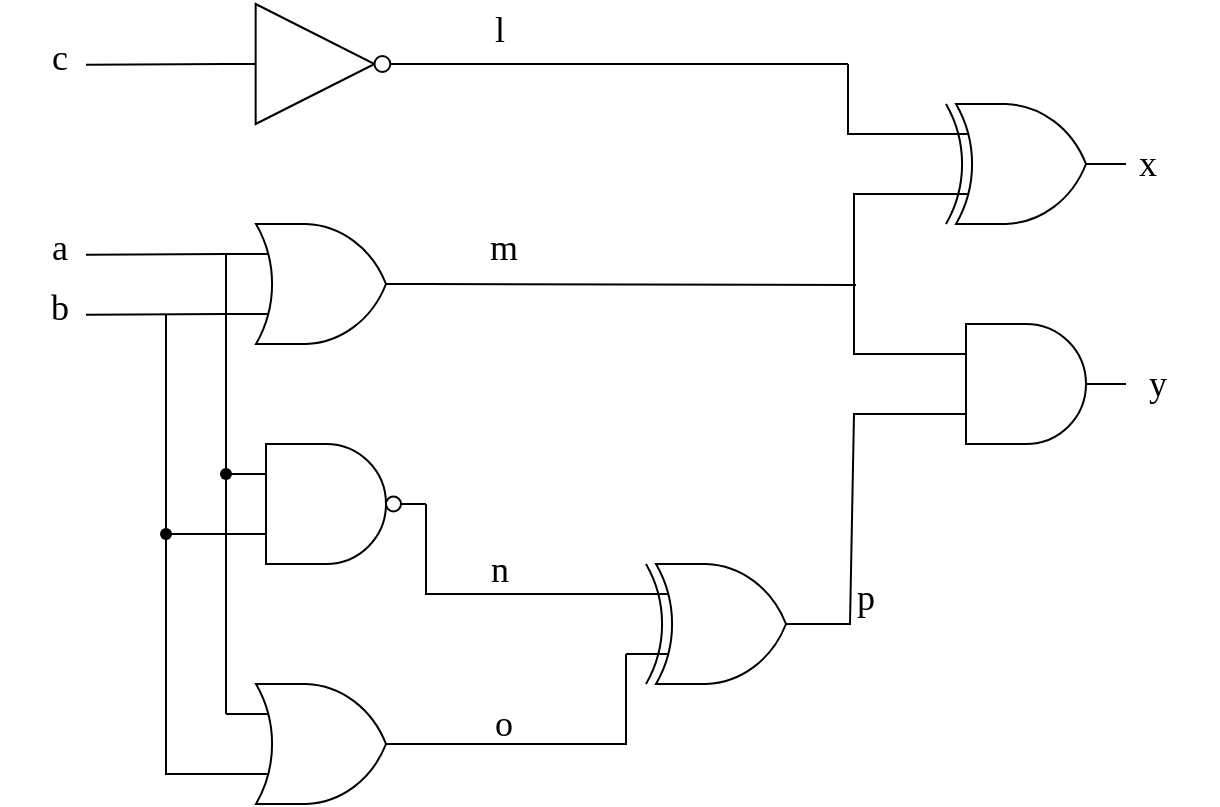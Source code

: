 <mxfile version="23.0.2" type="device">
  <diagram name="Page-1" id="8_DUxyT_L_gy8EFNLQId">
    <mxGraphModel dx="864" dy="556" grid="0" gridSize="10" guides="1" tooltips="1" connect="1" arrows="1" fold="1" page="1" pageScale="1" pageWidth="850" pageHeight="1100" math="0" shadow="0">
      <root>
        <mxCell id="0" />
        <mxCell id="1" parent="0" />
        <mxCell id="KLl_sFaSeSqgi3-G7QuZ-60" style="edgeStyle=none;rounded=0;orthogonalLoop=1;jettySize=auto;html=1;exitX=0;exitY=0.5;exitDx=0;exitDy=0;endArrow=none;endFill=0;" parent="1" edge="1">
          <mxGeometry relative="1" as="geometry">
            <mxPoint x="213" y="327.333" as="targetPoint" />
            <mxPoint x="283" y="327" as="sourcePoint" />
          </mxGeometry>
        </mxCell>
        <mxCell id="KLl_sFaSeSqgi3-G7QuZ-61" style="edgeStyle=none;rounded=0;orthogonalLoop=1;jettySize=auto;html=1;exitX=0;exitY=0.25;exitDx=0;exitDy=0;exitPerimeter=0;endArrow=none;endFill=0;" parent="1" source="KLl_sFaSeSqgi3-G7QuZ-13" edge="1">
          <mxGeometry relative="1" as="geometry">
            <mxPoint x="213" y="422.333" as="targetPoint" />
          </mxGeometry>
        </mxCell>
        <mxCell id="KLl_sFaSeSqgi3-G7QuZ-62" style="edgeStyle=none;rounded=0;orthogonalLoop=1;jettySize=auto;html=1;exitX=0;exitY=0.75;exitDx=0;exitDy=0;exitPerimeter=0;endArrow=none;endFill=0;" parent="1" source="KLl_sFaSeSqgi3-G7QuZ-13" edge="1">
          <mxGeometry relative="1" as="geometry">
            <mxPoint x="213" y="452.333" as="targetPoint" />
          </mxGeometry>
        </mxCell>
        <mxCell id="KLl_sFaSeSqgi3-G7QuZ-76" style="edgeStyle=none;rounded=0;orthogonalLoop=1;jettySize=auto;html=1;exitX=0;exitY=0.25;exitDx=0;exitDy=0;exitPerimeter=0;endArrow=none;endFill=0;" parent="1" source="KLl_sFaSeSqgi3-G7QuZ-14" edge="1">
          <mxGeometry relative="1" as="geometry">
            <mxPoint x="594" y="327" as="targetPoint" />
            <Array as="points">
              <mxPoint x="594" y="362" />
            </Array>
          </mxGeometry>
        </mxCell>
        <mxCell id="KLl_sFaSeSqgi3-G7QuZ-78" style="edgeStyle=none;rounded=0;orthogonalLoop=1;jettySize=auto;html=1;exitX=0;exitY=0.75;exitDx=0;exitDy=0;exitPerimeter=0;endArrow=none;endFill=0;" parent="1" source="KLl_sFaSeSqgi3-G7QuZ-14" edge="1">
          <mxGeometry relative="1" as="geometry">
            <mxPoint x="597" y="437" as="targetPoint" />
            <Array as="points">
              <mxPoint x="597" y="392" />
            </Array>
          </mxGeometry>
        </mxCell>
        <mxCell id="KLl_sFaSeSqgi3-G7QuZ-14" value="" style="verticalLabelPosition=bottom;shadow=0;dashed=0;align=center;html=1;verticalAlign=top;shape=mxgraph.electrical.logic_gates.logic_gate;operation=xor;" parent="1" vertex="1">
          <mxGeometry x="633" y="347" width="100" height="60" as="geometry" />
        </mxCell>
        <mxCell id="KLl_sFaSeSqgi3-G7QuZ-15" value="" style="verticalLabelPosition=bottom;shadow=0;dashed=0;align=center;html=1;verticalAlign=top;shape=mxgraph.electrical.logic_gates.logic_gate;operation=xor;" parent="1" vertex="1">
          <mxGeometry x="483" y="577" width="100" height="60" as="geometry" />
        </mxCell>
        <mxCell id="KLl_sFaSeSqgi3-G7QuZ-68" style="edgeStyle=none;rounded=0;orthogonalLoop=1;jettySize=auto;html=1;exitX=0;exitY=0.25;exitDx=0;exitDy=0;exitPerimeter=0;endArrow=none;endFill=0;" parent="1" source="KLl_sFaSeSqgi3-G7QuZ-16" edge="1">
          <mxGeometry relative="1" as="geometry">
            <mxPoint x="283" y="531" as="targetPoint" />
          </mxGeometry>
        </mxCell>
        <mxCell id="KLl_sFaSeSqgi3-G7QuZ-69" style="edgeStyle=none;rounded=0;orthogonalLoop=1;jettySize=auto;html=1;exitX=0;exitY=0.75;exitDx=0;exitDy=0;exitPerimeter=0;endArrow=none;endFill=0;" parent="1" source="KLl_sFaSeSqgi3-G7QuZ-16" edge="1">
          <mxGeometry relative="1" as="geometry">
            <mxPoint x="253" y="562" as="targetPoint" />
            <Array as="points">
              <mxPoint x="253" y="682" />
            </Array>
          </mxGeometry>
        </mxCell>
        <mxCell id="KLl_sFaSeSqgi3-G7QuZ-16" value="" style="verticalLabelPosition=bottom;shadow=0;dashed=0;align=center;html=1;verticalAlign=top;shape=mxgraph.electrical.logic_gates.logic_gate;operation=or;" parent="1" vertex="1">
          <mxGeometry x="283" y="637" width="100" height="60" as="geometry" />
        </mxCell>
        <mxCell id="KLl_sFaSeSqgi3-G7QuZ-63" style="edgeStyle=none;rounded=0;orthogonalLoop=1;jettySize=auto;html=1;exitX=0;exitY=0.25;exitDx=0;exitDy=0;exitPerimeter=0;endArrow=none;endFill=0;" parent="1" source="KLl_sFaSeSqgi3-G7QuZ-13" edge="1">
          <mxGeometry relative="1" as="geometry">
            <mxPoint x="283" y="427" as="targetPoint" />
          </mxGeometry>
        </mxCell>
        <mxCell id="KLl_sFaSeSqgi3-G7QuZ-64" style="edgeStyle=none;rounded=0;orthogonalLoop=1;jettySize=auto;html=1;exitDx=0;exitDy=0;exitPerimeter=0;jumpSize=6;endArrow=none;endFill=0;endSize=5;" parent="1" source="KLl_sFaSeSqgi3-G7QuZ-72" edge="1">
          <mxGeometry relative="1" as="geometry">
            <mxPoint x="253" y="452" as="targetPoint" />
            <mxPoint x="253" y="557" as="sourcePoint" />
            <Array as="points" />
          </mxGeometry>
        </mxCell>
        <mxCell id="KLl_sFaSeSqgi3-G7QuZ-17" value="" style="verticalLabelPosition=bottom;shadow=0;dashed=0;align=center;html=1;verticalAlign=top;shape=mxgraph.electrical.logic_gates.logic_gate;operation=and;negating=1;negSize=0.15;" parent="1" vertex="1">
          <mxGeometry x="283" y="517" width="100" height="60" as="geometry" />
        </mxCell>
        <mxCell id="KLl_sFaSeSqgi3-G7QuZ-18" value="" style="verticalLabelPosition=bottom;shadow=0;dashed=0;align=center;html=1;verticalAlign=top;shape=mxgraph.electrical.logic_gates.logic_gate;operation=and;" parent="1" vertex="1">
          <mxGeometry x="633" y="457" width="100" height="60" as="geometry" />
        </mxCell>
        <mxCell id="KLl_sFaSeSqgi3-G7QuZ-67" value="" style="edgeStyle=none;rounded=0;orthogonalLoop=1;jettySize=auto;html=1;exitDx=0;exitDy=0;exitPerimeter=0;endArrow=none;endFill=0;" parent="1" source="KLl_sFaSeSqgi3-G7QuZ-70" target="KLl_sFaSeSqgi3-G7QuZ-13" edge="1">
          <mxGeometry relative="1" as="geometry">
            <mxPoint x="283" y="427" as="targetPoint" />
            <mxPoint x="283" y="532" as="sourcePoint" />
            <Array as="points">
              <mxPoint x="283" y="427" />
            </Array>
          </mxGeometry>
        </mxCell>
        <mxCell id="KLl_sFaSeSqgi3-G7QuZ-77" style="edgeStyle=none;rounded=0;orthogonalLoop=1;jettySize=auto;html=1;exitX=1;exitY=0.5;exitDx=0;exitDy=0;exitPerimeter=0;endArrow=none;endFill=0;" parent="1" source="KLl_sFaSeSqgi3-G7QuZ-13" edge="1">
          <mxGeometry relative="1" as="geometry">
            <mxPoint x="598" y="437.455" as="targetPoint" />
          </mxGeometry>
        </mxCell>
        <mxCell id="KLl_sFaSeSqgi3-G7QuZ-13" value="" style="verticalLabelPosition=bottom;shadow=0;dashed=0;align=center;html=1;verticalAlign=top;shape=mxgraph.electrical.logic_gates.logic_gate;operation=or;" parent="1" vertex="1">
          <mxGeometry x="283" y="407" width="100" height="60" as="geometry" />
        </mxCell>
        <mxCell id="KLl_sFaSeSqgi3-G7QuZ-71" value="" style="edgeStyle=none;rounded=0;orthogonalLoop=1;jettySize=auto;html=1;exitX=0;exitY=0.25;exitDx=0;exitDy=0;exitPerimeter=0;endArrow=none;endFill=0;" parent="1" source="KLl_sFaSeSqgi3-G7QuZ-17" target="KLl_sFaSeSqgi3-G7QuZ-70" edge="1">
          <mxGeometry relative="1" as="geometry">
            <mxPoint x="283" y="427" as="targetPoint" />
            <mxPoint x="283" y="532" as="sourcePoint" />
            <Array as="points" />
          </mxGeometry>
        </mxCell>
        <mxCell id="KLl_sFaSeSqgi3-G7QuZ-70" value="" style="shape=waypoint;sketch=0;fillStyle=solid;size=6;pointerEvents=1;points=[];fillColor=none;resizable=0;rotatable=0;perimeter=centerPerimeter;snapToPoint=1;" parent="1" vertex="1">
          <mxGeometry x="273" y="522" width="20" height="20" as="geometry" />
        </mxCell>
        <mxCell id="KLl_sFaSeSqgi3-G7QuZ-73" value="" style="edgeStyle=none;rounded=0;orthogonalLoop=1;jettySize=auto;html=1;exitX=0;exitY=0.75;exitDx=0;exitDy=0;exitPerimeter=0;jumpSize=6;endArrow=none;endFill=0;endSize=5;" parent="1" source="KLl_sFaSeSqgi3-G7QuZ-17" target="KLl_sFaSeSqgi3-G7QuZ-72" edge="1">
          <mxGeometry relative="1" as="geometry">
            <mxPoint x="253" y="452" as="targetPoint" />
            <mxPoint x="283" y="562" as="sourcePoint" />
            <Array as="points">
              <mxPoint x="253" y="562" />
            </Array>
          </mxGeometry>
        </mxCell>
        <mxCell id="KLl_sFaSeSqgi3-G7QuZ-72" value="" style="shape=waypoint;sketch=0;fillStyle=solid;size=6;pointerEvents=1;points=[];fillColor=none;resizable=0;rotatable=0;perimeter=centerPerimeter;snapToPoint=1;" parent="1" vertex="1">
          <mxGeometry x="243" y="552" width="20" height="20" as="geometry" />
        </mxCell>
        <mxCell id="KLl_sFaSeSqgi3-G7QuZ-75" style="edgeStyle=none;rounded=0;orthogonalLoop=1;jettySize=auto;html=1;exitX=1;exitY=0.5;exitDx=0;exitDy=0;exitPerimeter=0;endArrow=none;endFill=0;" parent="1" source="KLl_sFaSeSqgi3-G7QuZ-74" edge="1">
          <mxGeometry relative="1" as="geometry">
            <mxPoint x="594" y="327" as="targetPoint" />
          </mxGeometry>
        </mxCell>
        <mxCell id="KLl_sFaSeSqgi3-G7QuZ-74" value="" style="verticalLabelPosition=bottom;shadow=0;dashed=0;align=center;html=1;verticalAlign=top;shape=mxgraph.electrical.logic_gates.inverter_2;" parent="1" vertex="1">
          <mxGeometry x="281" y="297" width="99" height="60" as="geometry" />
        </mxCell>
        <mxCell id="KLl_sFaSeSqgi3-G7QuZ-80" value="" style="endArrow=none;html=1;rounded=0;entryX=0;entryY=0.25;entryDx=0;entryDy=0;entryPerimeter=0;" parent="1" target="KLl_sFaSeSqgi3-G7QuZ-18" edge="1">
          <mxGeometry width="50" height="50" relative="1" as="geometry">
            <mxPoint x="597" y="438" as="sourcePoint" />
            <mxPoint x="631" y="472" as="targetPoint" />
            <Array as="points">
              <mxPoint x="597" y="472" />
            </Array>
          </mxGeometry>
        </mxCell>
        <mxCell id="KLl_sFaSeSqgi3-G7QuZ-81" style="edgeStyle=none;rounded=0;orthogonalLoop=1;jettySize=auto;html=1;exitX=1;exitY=0.5;exitDx=0;exitDy=0;exitPerimeter=0;entryX=0;entryY=0.75;entryDx=0;entryDy=0;entryPerimeter=0;endArrow=none;endFill=0;" parent="1" source="KLl_sFaSeSqgi3-G7QuZ-16" target="KLl_sFaSeSqgi3-G7QuZ-15" edge="1">
          <mxGeometry relative="1" as="geometry">
            <Array as="points">
              <mxPoint x="483" y="667" />
            </Array>
          </mxGeometry>
        </mxCell>
        <mxCell id="KLl_sFaSeSqgi3-G7QuZ-82" style="edgeStyle=none;rounded=0;orthogonalLoop=1;jettySize=auto;html=1;exitX=1;exitY=0.5;exitDx=0;exitDy=0;exitPerimeter=0;entryX=0;entryY=0.25;entryDx=0;entryDy=0;entryPerimeter=0;endArrow=none;endFill=0;" parent="1" source="KLl_sFaSeSqgi3-G7QuZ-17" target="KLl_sFaSeSqgi3-G7QuZ-15" edge="1">
          <mxGeometry relative="1" as="geometry">
            <Array as="points">
              <mxPoint x="383" y="592" />
            </Array>
          </mxGeometry>
        </mxCell>
        <mxCell id="KLl_sFaSeSqgi3-G7QuZ-83" style="edgeStyle=none;rounded=0;orthogonalLoop=1;jettySize=auto;html=1;exitX=1;exitY=0.5;exitDx=0;exitDy=0;exitPerimeter=0;entryX=0;entryY=0.75;entryDx=0;entryDy=0;entryPerimeter=0;endArrow=none;endFill=0;" parent="1" source="KLl_sFaSeSqgi3-G7QuZ-15" target="KLl_sFaSeSqgi3-G7QuZ-18" edge="1">
          <mxGeometry relative="1" as="geometry">
            <Array as="points">
              <mxPoint x="595" y="607" />
              <mxPoint x="597" y="502" />
            </Array>
          </mxGeometry>
        </mxCell>
        <mxCell id="_deuGJvZ8htH8BvwYRHZ-1" value="&lt;font style=&quot;font-size: 18px;&quot; face=&quot;Comic Sans MS&quot;&gt;a&lt;/font&gt;" style="text;html=1;strokeColor=none;fillColor=none;align=center;verticalAlign=middle;whiteSpace=wrap;rounded=0;" parent="1" vertex="1">
          <mxGeometry x="170" y="404" width="60" height="30" as="geometry" />
        </mxCell>
        <mxCell id="_deuGJvZ8htH8BvwYRHZ-2" value="&lt;font style=&quot;font-size: 18px;&quot; face=&quot;Comic Sans MS&quot;&gt;b&lt;/font&gt;" style="text;html=1;strokeColor=none;fillColor=none;align=center;verticalAlign=middle;whiteSpace=wrap;rounded=0;" parent="1" vertex="1">
          <mxGeometry x="170" y="434" width="60" height="30" as="geometry" />
        </mxCell>
        <mxCell id="_deuGJvZ8htH8BvwYRHZ-3" value="&lt;font style=&quot;font-size: 18px;&quot; face=&quot;Comic Sans MS&quot;&gt;c&lt;/font&gt;" style="text;html=1;strokeColor=none;fillColor=none;align=center;verticalAlign=middle;whiteSpace=wrap;rounded=0;" parent="1" vertex="1">
          <mxGeometry x="170" y="309" width="60" height="30" as="geometry" />
        </mxCell>
        <mxCell id="_deuGJvZ8htH8BvwYRHZ-4" value="&lt;font style=&quot;font-size: 18px;&quot; face=&quot;Comic Sans MS&quot;&gt;y&lt;/font&gt;" style="text;html=1;strokeColor=none;fillColor=none;align=center;verticalAlign=middle;whiteSpace=wrap;rounded=0;" parent="1" vertex="1">
          <mxGeometry x="719" y="472" width="60" height="30" as="geometry" />
        </mxCell>
        <mxCell id="_deuGJvZ8htH8BvwYRHZ-5" value="&lt;font style=&quot;font-size: 18px;&quot; face=&quot;Comic Sans MS&quot;&gt;x&lt;/font&gt;" style="text;html=1;strokeColor=none;fillColor=none;align=center;verticalAlign=middle;whiteSpace=wrap;rounded=0;" parent="1" vertex="1">
          <mxGeometry x="714" y="362" width="60" height="30" as="geometry" />
        </mxCell>
        <mxCell id="tClvuCz3vUlL5920P6kz-1" value="&lt;font style=&quot;font-size: 18px;&quot; face=&quot;Comic Sans MS&quot;&gt;l&lt;/font&gt;" style="text;html=1;strokeColor=none;fillColor=none;align=center;verticalAlign=middle;whiteSpace=wrap;rounded=0;" parent="1" vertex="1">
          <mxGeometry x="390" y="295" width="60" height="30" as="geometry" />
        </mxCell>
        <mxCell id="tClvuCz3vUlL5920P6kz-2" value="&lt;font style=&quot;font-size: 18px;&quot; face=&quot;Comic Sans MS&quot;&gt;m&lt;/font&gt;" style="text;html=1;strokeColor=none;fillColor=none;align=center;verticalAlign=middle;whiteSpace=wrap;rounded=0;" parent="1" vertex="1">
          <mxGeometry x="392" y="404" width="60" height="30" as="geometry" />
        </mxCell>
        <mxCell id="tClvuCz3vUlL5920P6kz-3" value="&lt;font style=&quot;font-size: 18px;&quot; face=&quot;Comic Sans MS&quot;&gt;n&lt;/font&gt;" style="text;html=1;strokeColor=none;fillColor=none;align=center;verticalAlign=middle;whiteSpace=wrap;rounded=0;" parent="1" vertex="1">
          <mxGeometry x="390" y="565" width="60" height="30" as="geometry" />
        </mxCell>
        <mxCell id="tClvuCz3vUlL5920P6kz-4" value="&lt;font style=&quot;font-size: 18px;&quot; face=&quot;Comic Sans MS&quot;&gt;o&lt;/font&gt;" style="text;html=1;strokeColor=none;fillColor=none;align=center;verticalAlign=middle;whiteSpace=wrap;rounded=0;" parent="1" vertex="1">
          <mxGeometry x="392" y="642" width="60" height="30" as="geometry" />
        </mxCell>
        <mxCell id="tClvuCz3vUlL5920P6kz-5" value="&lt;font style=&quot;font-size: 18px;&quot; face=&quot;Comic Sans MS&quot;&gt;p&lt;/font&gt;" style="text;html=1;strokeColor=none;fillColor=none;align=center;verticalAlign=middle;whiteSpace=wrap;rounded=0;" parent="1" vertex="1">
          <mxGeometry x="573" y="579" width="60" height="30" as="geometry" />
        </mxCell>
      </root>
    </mxGraphModel>
  </diagram>
</mxfile>
